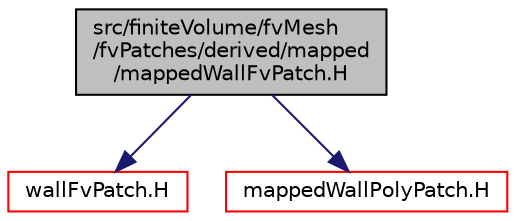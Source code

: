 digraph "src/finiteVolume/fvMesh/fvPatches/derived/mapped/mappedWallFvPatch.H"
{
  bgcolor="transparent";
  edge [fontname="Helvetica",fontsize="10",labelfontname="Helvetica",labelfontsize="10"];
  node [fontname="Helvetica",fontsize="10",shape=record];
  Node1 [label="src/finiteVolume/fvMesh\l/fvPatches/derived/mapped\l/mappedWallFvPatch.H",height=0.2,width=0.4,color="black", fillcolor="grey75", style="filled", fontcolor="black"];
  Node1 -> Node2 [color="midnightblue",fontsize="10",style="solid",fontname="Helvetica"];
  Node2 [label="wallFvPatch.H",height=0.2,width=0.4,color="red",URL="$a06102.html"];
  Node1 -> Node3 [color="midnightblue",fontsize="10",style="solid",fontname="Helvetica"];
  Node3 [label="mappedWallPolyPatch.H",height=0.2,width=0.4,color="red",URL="$a07467.html"];
}
